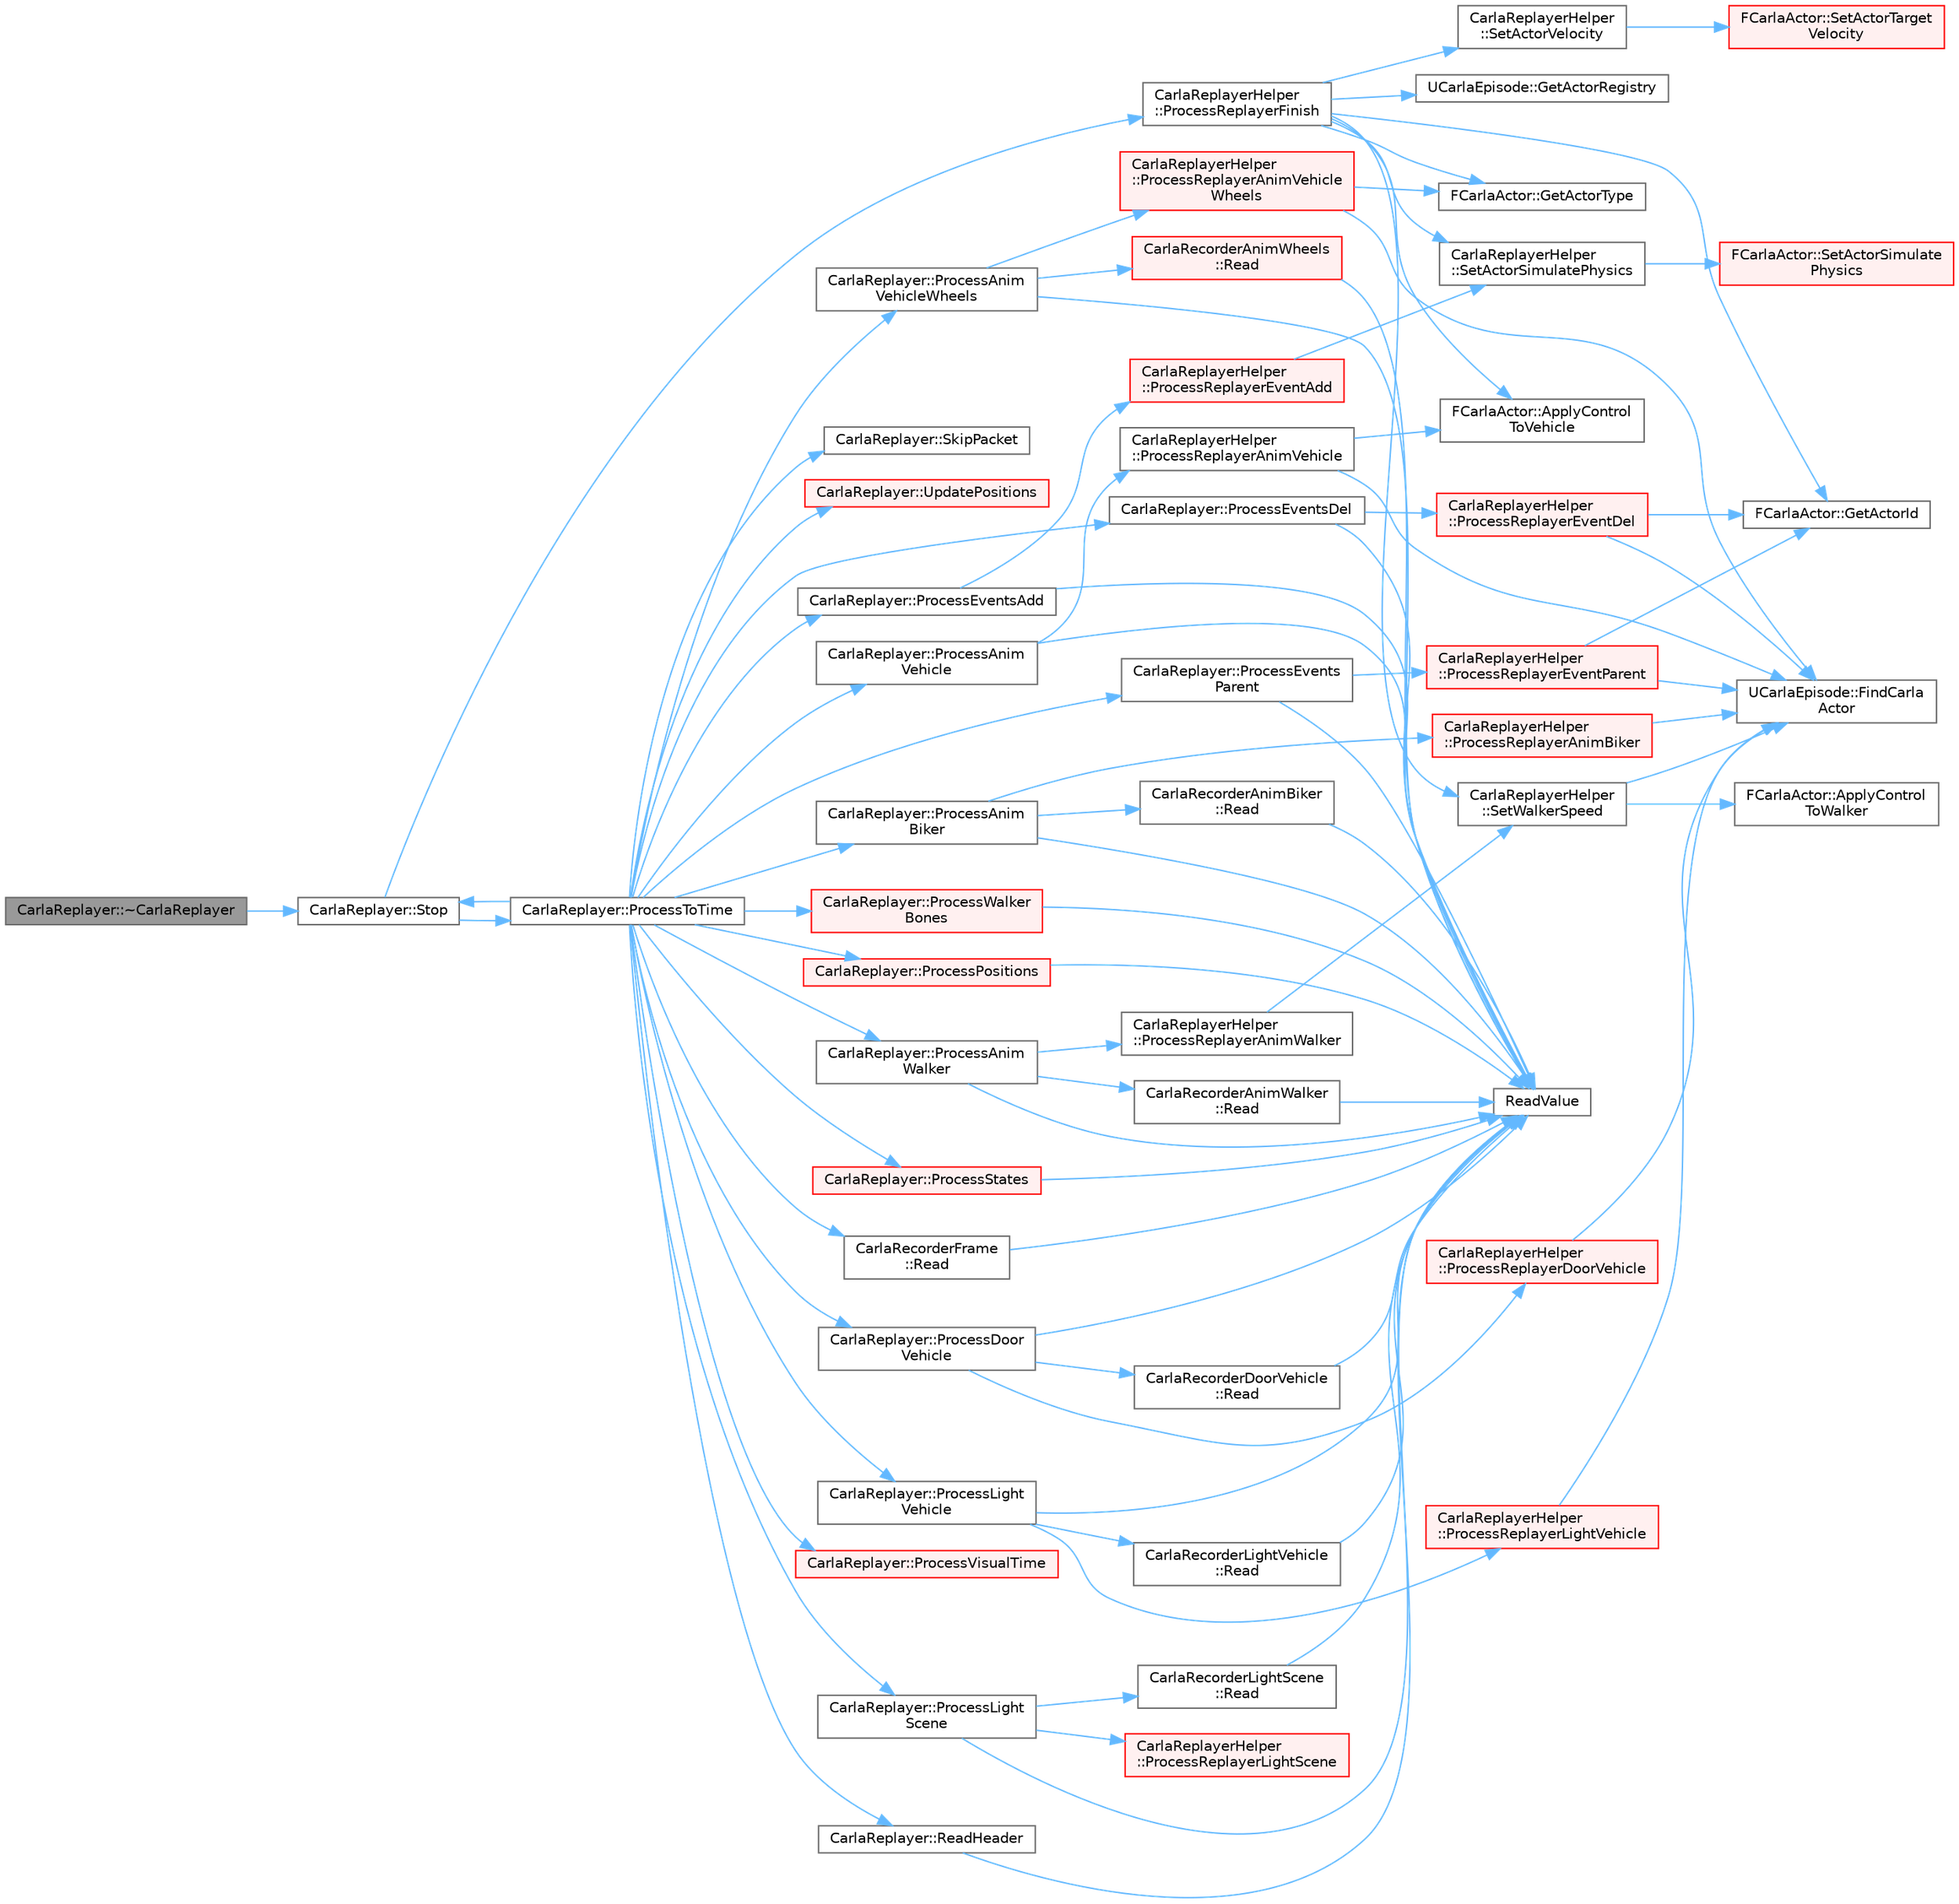 digraph "CarlaReplayer::~CarlaReplayer"
{
 // INTERACTIVE_SVG=YES
 // LATEX_PDF_SIZE
  bgcolor="transparent";
  edge [fontname=Helvetica,fontsize=10,labelfontname=Helvetica,labelfontsize=10];
  node [fontname=Helvetica,fontsize=10,shape=box,height=0.2,width=0.4];
  rankdir="LR";
  Node1 [id="Node000001",label="CarlaReplayer::~CarlaReplayer",height=0.2,width=0.4,color="gray40", fillcolor="grey60", style="filled", fontcolor="black",tooltip=" "];
  Node1 -> Node2 [id="edge1_Node000001_Node000002",color="steelblue1",style="solid",tooltip=" "];
  Node2 [id="Node000002",label="CarlaReplayer::Stop",height=0.2,width=0.4,color="grey40", fillcolor="white", style="filled",URL="$dc/dc6/classCarlaReplayer.html#af627917f2c95135fb11b59af4f65dbf7",tooltip=" "];
  Node2 -> Node3 [id="edge2_Node000002_Node000003",color="steelblue1",style="solid",tooltip=" "];
  Node3 [id="Node000003",label="CarlaReplayerHelper\l::ProcessReplayerFinish",height=0.2,width=0.4,color="grey40", fillcolor="white", style="filled",URL="$d8/d27/classCarlaReplayerHelper.html#a1b52e6048a6474753a849642a55a4a6e",tooltip=" "];
  Node3 -> Node4 [id="edge3_Node000003_Node000004",color="steelblue1",style="solid",tooltip=" "];
  Node4 [id="Node000004",label="FCarlaActor::ApplyControl\lToVehicle",height=0.2,width=0.4,color="grey40", fillcolor="white", style="filled",URL="$dc/dde/classFCarlaActor.html#a512d81b6449c44c14e54848e71b4f053",tooltip=" "];
  Node3 -> Node5 [id="edge4_Node000003_Node000005",color="steelblue1",style="solid",tooltip=" "];
  Node5 [id="Node000005",label="FCarlaActor::GetActorId",height=0.2,width=0.4,color="grey40", fillcolor="white", style="filled",URL="$dc/dde/classFCarlaActor.html#aca3d1a4bfcb5e0ae1974b7206933d665",tooltip=" "];
  Node3 -> Node6 [id="edge5_Node000003_Node000006",color="steelblue1",style="solid",tooltip=" "];
  Node6 [id="Node000006",label="UCarlaEpisode::GetActorRegistry",height=0.2,width=0.4,color="grey40", fillcolor="white", style="filled",URL="$dc/d84/classUCarlaEpisode.html#acd82b87ea8d4e7d815922614e6e245ef",tooltip=" "];
  Node3 -> Node7 [id="edge6_Node000003_Node000007",color="steelblue1",style="solid",tooltip=" "];
  Node7 [id="Node000007",label="FCarlaActor::GetActorType",height=0.2,width=0.4,color="grey40", fillcolor="white", style="filled",URL="$dc/dde/classFCarlaActor.html#a31ab39eb2088af21d9c85c47424f56b4",tooltip=" "];
  Node3 -> Node8 [id="edge7_Node000003_Node000008",color="steelblue1",style="solid",tooltip=" "];
  Node8 [id="Node000008",label="CarlaReplayerHelper\l::SetActorSimulatePhysics",height=0.2,width=0.4,color="grey40", fillcolor="white", style="filled",URL="$d8/d27/classCarlaReplayerHelper.html#a9aedec7fc491597868a5d9f85b5d6499",tooltip=" "];
  Node8 -> Node9 [id="edge8_Node000008_Node000009",color="steelblue1",style="solid",tooltip=" "];
  Node9 [id="Node000009",label="FCarlaActor::SetActorSimulate\lPhysics",height=0.2,width=0.4,color="red", fillcolor="#FFF0F0", style="filled",URL="$dc/dde/classFCarlaActor.html#aee3121441148fc55d32a970630109202",tooltip=" "];
  Node3 -> Node12 [id="edge9_Node000003_Node000012",color="steelblue1",style="solid",tooltip=" "];
  Node12 [id="Node000012",label="CarlaReplayerHelper\l::SetActorVelocity",height=0.2,width=0.4,color="grey40", fillcolor="white", style="filled",URL="$d8/d27/classCarlaReplayerHelper.html#a341618e4d0260925edffba9aee867ca4",tooltip=" "];
  Node12 -> Node13 [id="edge10_Node000012_Node000013",color="steelblue1",style="solid",tooltip=" "];
  Node13 [id="Node000013",label="FCarlaActor::SetActorTarget\lVelocity",height=0.2,width=0.4,color="red", fillcolor="#FFF0F0", style="filled",URL="$dc/dde/classFCarlaActor.html#add124a5aac1423385ea44aa818704bad",tooltip=" "];
  Node3 -> Node14 [id="edge11_Node000003_Node000014",color="steelblue1",style="solid",tooltip=" "];
  Node14 [id="Node000014",label="CarlaReplayerHelper\l::SetWalkerSpeed",height=0.2,width=0.4,color="grey40", fillcolor="white", style="filled",URL="$d8/d27/classCarlaReplayerHelper.html#a040abcb2a2cfb7e2f21cc7dd3d390c08",tooltip=" "];
  Node14 -> Node15 [id="edge12_Node000014_Node000015",color="steelblue1",style="solid",tooltip=" "];
  Node15 [id="Node000015",label="FCarlaActor::ApplyControl\lToWalker",height=0.2,width=0.4,color="grey40", fillcolor="white", style="filled",URL="$dc/dde/classFCarlaActor.html#a8d6000584d33ac4eebfe548375cd3f58",tooltip=" "];
  Node14 -> Node16 [id="edge13_Node000014_Node000016",color="steelblue1",style="solid",tooltip=" "];
  Node16 [id="Node000016",label="UCarlaEpisode::FindCarla\lActor",height=0.2,width=0.4,color="grey40", fillcolor="white", style="filled",URL="$dc/d84/classUCarlaEpisode.html#a4d0c7a09f4d9de8110605e10125a93aa",tooltip="Find a Carla actor by id."];
  Node2 -> Node17 [id="edge14_Node000002_Node000017",color="steelblue1",style="solid",tooltip=" "];
  Node17 [id="Node000017",label="CarlaReplayer::ProcessToTime",height=0.2,width=0.4,color="grey40", fillcolor="white", style="filled",URL="$dc/dc6/classCarlaReplayer.html#ae0a5643d88257bdceb9e12d5c33194cb",tooltip=" "];
  Node17 -> Node18 [id="edge15_Node000017_Node000018",color="steelblue1",style="solid",tooltip=" "];
  Node18 [id="Node000018",label="CarlaReplayer::ProcessAnim\lBiker",height=0.2,width=0.4,color="grey40", fillcolor="white", style="filled",URL="$dc/dc6/classCarlaReplayer.html#ab8f3012d1c7810dedfaaedacd0e1e601",tooltip=" "];
  Node18 -> Node19 [id="edge16_Node000018_Node000019",color="steelblue1",style="solid",tooltip=" "];
  Node19 [id="Node000019",label="CarlaReplayerHelper\l::ProcessReplayerAnimBiker",height=0.2,width=0.4,color="red", fillcolor="#FFF0F0", style="filled",URL="$d8/d27/classCarlaReplayerHelper.html#ad8e81827bbe00c12346a4ab20adf6900",tooltip=" "];
  Node19 -> Node16 [id="edge17_Node000019_Node000016",color="steelblue1",style="solid",tooltip=" "];
  Node18 -> Node22 [id="edge18_Node000018_Node000022",color="steelblue1",style="solid",tooltip=" "];
  Node22 [id="Node000022",label="CarlaRecorderAnimBiker\l::Read",height=0.2,width=0.4,color="grey40", fillcolor="white", style="filled",URL="$db/d9f/structCarlaRecorderAnimBiker.html#a53a0fca1da840cad5c7301943a0fc6b3",tooltip=" "];
  Node22 -> Node23 [id="edge19_Node000022_Node000023",color="steelblue1",style="solid",tooltip=" "];
  Node23 [id="Node000023",label="ReadValue",height=0.2,width=0.4,color="grey40", fillcolor="white", style="filled",URL="$d6/dd1/CarlaRecorderHelpers_8h.html#af7b2a7c287743d6b41ad64e8df3faa5f",tooltip=" "];
  Node18 -> Node23 [id="edge20_Node000018_Node000023",color="steelblue1",style="solid",tooltip=" "];
  Node17 -> Node24 [id="edge21_Node000017_Node000024",color="steelblue1",style="solid",tooltip=" "];
  Node24 [id="Node000024",label="CarlaReplayer::ProcessAnim\lVehicle",height=0.2,width=0.4,color="grey40", fillcolor="white", style="filled",URL="$dc/dc6/classCarlaReplayer.html#a3e7f6d573e365e8286fff2d364508898",tooltip=" "];
  Node24 -> Node25 [id="edge22_Node000024_Node000025",color="steelblue1",style="solid",tooltip=" "];
  Node25 [id="Node000025",label="CarlaReplayerHelper\l::ProcessReplayerAnimVehicle",height=0.2,width=0.4,color="grey40", fillcolor="white", style="filled",URL="$d8/d27/classCarlaReplayerHelper.html#a9ca2608313382327528bcc20642b44e2",tooltip=" "];
  Node25 -> Node4 [id="edge23_Node000025_Node000004",color="steelblue1",style="solid",tooltip=" "];
  Node25 -> Node16 [id="edge24_Node000025_Node000016",color="steelblue1",style="solid",tooltip=" "];
  Node24 -> Node23 [id="edge25_Node000024_Node000023",color="steelblue1",style="solid",tooltip=" "];
  Node17 -> Node26 [id="edge26_Node000017_Node000026",color="steelblue1",style="solid",tooltip=" "];
  Node26 [id="Node000026",label="CarlaReplayer::ProcessAnim\lVehicleWheels",height=0.2,width=0.4,color="grey40", fillcolor="white", style="filled",URL="$dc/dc6/classCarlaReplayer.html#a36173bcde3a636cea162c3570c66b849",tooltip=" "];
  Node26 -> Node27 [id="edge27_Node000026_Node000027",color="steelblue1",style="solid",tooltip=" "];
  Node27 [id="Node000027",label="CarlaReplayerHelper\l::ProcessReplayerAnimVehicle\lWheels",height=0.2,width=0.4,color="red", fillcolor="#FFF0F0", style="filled",URL="$d8/d27/classCarlaReplayerHelper.html#a37a1a54d50ed4cbe1a5490d28f5bf7b7",tooltip=" "];
  Node27 -> Node16 [id="edge28_Node000027_Node000016",color="steelblue1",style="solid",tooltip=" "];
  Node27 -> Node7 [id="edge29_Node000027_Node000007",color="steelblue1",style="solid",tooltip=" "];
  Node26 -> Node28 [id="edge30_Node000026_Node000028",color="steelblue1",style="solid",tooltip=" "];
  Node28 [id="Node000028",label="CarlaRecorderAnimWheels\l::Read",height=0.2,width=0.4,color="red", fillcolor="#FFF0F0", style="filled",URL="$d0/de7/structCarlaRecorderAnimWheels.html#a7793613d2c258bbc41ba55a91224d7ec",tooltip=" "];
  Node28 -> Node23 [id="edge31_Node000028_Node000023",color="steelblue1",style="solid",tooltip=" "];
  Node26 -> Node23 [id="edge32_Node000026_Node000023",color="steelblue1",style="solid",tooltip=" "];
  Node17 -> Node30 [id="edge33_Node000017_Node000030",color="steelblue1",style="solid",tooltip=" "];
  Node30 [id="Node000030",label="CarlaReplayer::ProcessAnim\lWalker",height=0.2,width=0.4,color="grey40", fillcolor="white", style="filled",URL="$dc/dc6/classCarlaReplayer.html#aaea1d59cb968cbf79045a141601195d5",tooltip=" "];
  Node30 -> Node31 [id="edge34_Node000030_Node000031",color="steelblue1",style="solid",tooltip=" "];
  Node31 [id="Node000031",label="CarlaReplayerHelper\l::ProcessReplayerAnimWalker",height=0.2,width=0.4,color="grey40", fillcolor="white", style="filled",URL="$d8/d27/classCarlaReplayerHelper.html#a72d043cce18bb3b17ecbe787b7770b8d",tooltip=" "];
  Node31 -> Node14 [id="edge35_Node000031_Node000014",color="steelblue1",style="solid",tooltip=" "];
  Node30 -> Node32 [id="edge36_Node000030_Node000032",color="steelblue1",style="solid",tooltip=" "];
  Node32 [id="Node000032",label="CarlaRecorderAnimWalker\l::Read",height=0.2,width=0.4,color="grey40", fillcolor="white", style="filled",URL="$dc/dc8/structCarlaRecorderAnimWalker.html#ada7cbd06da99ac72a8c43ee523f74659",tooltip=" "];
  Node32 -> Node23 [id="edge37_Node000032_Node000023",color="steelblue1",style="solid",tooltip=" "];
  Node30 -> Node23 [id="edge38_Node000030_Node000023",color="steelblue1",style="solid",tooltip=" "];
  Node17 -> Node33 [id="edge39_Node000017_Node000033",color="steelblue1",style="solid",tooltip=" "];
  Node33 [id="Node000033",label="CarlaReplayer::ProcessDoor\lVehicle",height=0.2,width=0.4,color="grey40", fillcolor="white", style="filled",URL="$dc/dc6/classCarlaReplayer.html#a071af99588aa50267f1dffb275811397",tooltip=" "];
  Node33 -> Node34 [id="edge40_Node000033_Node000034",color="steelblue1",style="solid",tooltip=" "];
  Node34 [id="Node000034",label="CarlaReplayerHelper\l::ProcessReplayerDoorVehicle",height=0.2,width=0.4,color="red", fillcolor="#FFF0F0", style="filled",URL="$d8/d27/classCarlaReplayerHelper.html#a716a5cb1f1f6b65f5953407da4b9bb1a",tooltip=" "];
  Node34 -> Node16 [id="edge41_Node000034_Node000016",color="steelblue1",style="solid",tooltip=" "];
  Node33 -> Node35 [id="edge42_Node000033_Node000035",color="steelblue1",style="solid",tooltip=" "];
  Node35 [id="Node000035",label="CarlaRecorderDoorVehicle\l::Read",height=0.2,width=0.4,color="grey40", fillcolor="white", style="filled",URL="$dd/d8d/structCarlaRecorderDoorVehicle.html#aa9392010b8d18ea30dbfd97dd6359f64",tooltip=" "];
  Node35 -> Node23 [id="edge43_Node000035_Node000023",color="steelblue1",style="solid",tooltip=" "];
  Node33 -> Node23 [id="edge44_Node000033_Node000023",color="steelblue1",style="solid",tooltip=" "];
  Node17 -> Node36 [id="edge45_Node000017_Node000036",color="steelblue1",style="solid",tooltip=" "];
  Node36 [id="Node000036",label="CarlaReplayer::ProcessEventsAdd",height=0.2,width=0.4,color="grey40", fillcolor="white", style="filled",URL="$dc/dc6/classCarlaReplayer.html#a929a7a4c79086339485caba9f6562c8e",tooltip=" "];
  Node36 -> Node37 [id="edge46_Node000036_Node000037",color="steelblue1",style="solid",tooltip=" "];
  Node37 [id="Node000037",label="CarlaReplayerHelper\l::ProcessReplayerEventAdd",height=0.2,width=0.4,color="red", fillcolor="#FFF0F0", style="filled",URL="$d8/d27/classCarlaReplayerHelper.html#ad2578fb20f971e6e27bd1895d8884e6d",tooltip=" "];
  Node37 -> Node8 [id="edge47_Node000037_Node000008",color="steelblue1",style="solid",tooltip=" "];
  Node36 -> Node23 [id="edge48_Node000036_Node000023",color="steelblue1",style="solid",tooltip=" "];
  Node17 -> Node128 [id="edge49_Node000017_Node000128",color="steelblue1",style="solid",tooltip=" "];
  Node128 [id="Node000128",label="CarlaReplayer::ProcessEventsDel",height=0.2,width=0.4,color="grey40", fillcolor="white", style="filled",URL="$dc/dc6/classCarlaReplayer.html#a0281a0aff5b8977886de1709482309f9",tooltip=" "];
  Node128 -> Node129 [id="edge50_Node000128_Node000129",color="steelblue1",style="solid",tooltip=" "];
  Node129 [id="Node000129",label="CarlaReplayerHelper\l::ProcessReplayerEventDel",height=0.2,width=0.4,color="red", fillcolor="#FFF0F0", style="filled",URL="$d8/d27/classCarlaReplayerHelper.html#abcc9194d40ec6cbbc3224f704d3c57d0",tooltip=" "];
  Node129 -> Node16 [id="edge51_Node000129_Node000016",color="steelblue1",style="solid",tooltip=" "];
  Node129 -> Node5 [id="edge52_Node000129_Node000005",color="steelblue1",style="solid",tooltip=" "];
  Node128 -> Node23 [id="edge53_Node000128_Node000023",color="steelblue1",style="solid",tooltip=" "];
  Node17 -> Node131 [id="edge54_Node000017_Node000131",color="steelblue1",style="solid",tooltip=" "];
  Node131 [id="Node000131",label="CarlaReplayer::ProcessEvents\lParent",height=0.2,width=0.4,color="grey40", fillcolor="white", style="filled",URL="$dc/dc6/classCarlaReplayer.html#a5ed2b19174f18dd9bcd55c289f106719",tooltip=" "];
  Node131 -> Node132 [id="edge55_Node000131_Node000132",color="steelblue1",style="solid",tooltip=" "];
  Node132 [id="Node000132",label="CarlaReplayerHelper\l::ProcessReplayerEventParent",height=0.2,width=0.4,color="red", fillcolor="#FFF0F0", style="filled",URL="$d8/d27/classCarlaReplayerHelper.html#a900d23c789ab8d07489d1d817fa5edab",tooltip=" "];
  Node132 -> Node16 [id="edge56_Node000132_Node000016",color="steelblue1",style="solid",tooltip=" "];
  Node132 -> Node5 [id="edge57_Node000132_Node000005",color="steelblue1",style="solid",tooltip=" "];
  Node131 -> Node23 [id="edge58_Node000131_Node000023",color="steelblue1",style="solid",tooltip=" "];
  Node17 -> Node141 [id="edge59_Node000017_Node000141",color="steelblue1",style="solid",tooltip=" "];
  Node141 [id="Node000141",label="CarlaReplayer::ProcessLight\lScene",height=0.2,width=0.4,color="grey40", fillcolor="white", style="filled",URL="$dc/dc6/classCarlaReplayer.html#ac49243de822059c6b5560d438882a171",tooltip=" "];
  Node141 -> Node142 [id="edge60_Node000141_Node000142",color="steelblue1",style="solid",tooltip=" "];
  Node142 [id="Node000142",label="CarlaReplayerHelper\l::ProcessReplayerLightScene",height=0.2,width=0.4,color="red", fillcolor="#FFF0F0", style="filled",URL="$d8/d27/classCarlaReplayerHelper.html#a65d184d97fb0c630fc8b225606d680b3",tooltip=" "];
  Node141 -> Node144 [id="edge61_Node000141_Node000144",color="steelblue1",style="solid",tooltip=" "];
  Node144 [id="Node000144",label="CarlaRecorderLightScene\l::Read",height=0.2,width=0.4,color="grey40", fillcolor="white", style="filled",URL="$d0/db0/structCarlaRecorderLightScene.html#a72374de78e6f5eb1ad6046fdd036fbbb",tooltip=" "];
  Node144 -> Node23 [id="edge62_Node000144_Node000023",color="steelblue1",style="solid",tooltip=" "];
  Node141 -> Node23 [id="edge63_Node000141_Node000023",color="steelblue1",style="solid",tooltip=" "];
  Node17 -> Node145 [id="edge64_Node000017_Node000145",color="steelblue1",style="solid",tooltip=" "];
  Node145 [id="Node000145",label="CarlaReplayer::ProcessLight\lVehicle",height=0.2,width=0.4,color="grey40", fillcolor="white", style="filled",URL="$dc/dc6/classCarlaReplayer.html#a2c4b8d27ebb7bbb0b5e9582182868f71",tooltip=" "];
  Node145 -> Node146 [id="edge65_Node000145_Node000146",color="steelblue1",style="solid",tooltip=" "];
  Node146 [id="Node000146",label="CarlaReplayerHelper\l::ProcessReplayerLightVehicle",height=0.2,width=0.4,color="red", fillcolor="#FFF0F0", style="filled",URL="$d8/d27/classCarlaReplayerHelper.html#ac4f148a536aeeee779806e1a55882d9b",tooltip=" "];
  Node146 -> Node16 [id="edge66_Node000146_Node000016",color="steelblue1",style="solid",tooltip=" "];
  Node145 -> Node148 [id="edge67_Node000145_Node000148",color="steelblue1",style="solid",tooltip=" "];
  Node148 [id="Node000148",label="CarlaRecorderLightVehicle\l::Read",height=0.2,width=0.4,color="grey40", fillcolor="white", style="filled",URL="$d8/d3b/structCarlaRecorderLightVehicle.html#a996c803972043adbac25d4a54b2de1c6",tooltip=" "];
  Node148 -> Node23 [id="edge68_Node000148_Node000023",color="steelblue1",style="solid",tooltip=" "];
  Node145 -> Node23 [id="edge69_Node000145_Node000023",color="steelblue1",style="solid",tooltip=" "];
  Node17 -> Node149 [id="edge70_Node000017_Node000149",color="steelblue1",style="solid",tooltip=" "];
  Node149 [id="Node000149",label="CarlaReplayer::ProcessPositions",height=0.2,width=0.4,color="red", fillcolor="#FFF0F0", style="filled",URL="$dc/dc6/classCarlaReplayer.html#a5541e07e46c1aa34571834f7bcceb243",tooltip=" "];
  Node149 -> Node23 [id="edge71_Node000149_Node000023",color="steelblue1",style="solid",tooltip=" "];
  Node17 -> Node152 [id="edge72_Node000017_Node000152",color="steelblue1",style="solid",tooltip=" "];
  Node152 [id="Node000152",label="CarlaReplayer::ProcessStates",height=0.2,width=0.4,color="red", fillcolor="#FFF0F0", style="filled",URL="$dc/dc6/classCarlaReplayer.html#ab08c55b108e85bf05346d2154bc0d0f2",tooltip=" "];
  Node152 -> Node23 [id="edge73_Node000152_Node000023",color="steelblue1",style="solid",tooltip=" "];
  Node17 -> Node160 [id="edge74_Node000017_Node000160",color="steelblue1",style="solid",tooltip=" "];
  Node160 [id="Node000160",label="CarlaReplayer::ProcessVisualTime",height=0.2,width=0.4,color="red", fillcolor="#FFF0F0", style="filled",URL="$dc/dc6/classCarlaReplayer.html#a1fb8c12c1bfb107498e893b9ed61de29",tooltip=" "];
  Node17 -> Node163 [id="edge75_Node000017_Node000163",color="steelblue1",style="solid",tooltip=" "];
  Node163 [id="Node000163",label="CarlaReplayer::ProcessWalker\lBones",height=0.2,width=0.4,color="red", fillcolor="#FFF0F0", style="filled",URL="$dc/dc6/classCarlaReplayer.html#a48bd30916caba300077a56841523ac9c",tooltip=" "];
  Node163 -> Node23 [id="edge76_Node000163_Node000023",color="steelblue1",style="solid",tooltip=" "];
  Node17 -> Node169 [id="edge77_Node000017_Node000169",color="steelblue1",style="solid",tooltip=" "];
  Node169 [id="Node000169",label="CarlaRecorderFrame\l::Read",height=0.2,width=0.4,color="grey40", fillcolor="white", style="filled",URL="$d9/df8/structCarlaRecorderFrame.html#afd74875fdf10b396fc36c56ae1f89f0d",tooltip=" "];
  Node169 -> Node23 [id="edge78_Node000169_Node000023",color="steelblue1",style="solid",tooltip=" "];
  Node17 -> Node170 [id="edge79_Node000017_Node000170",color="steelblue1",style="solid",tooltip=" "];
  Node170 [id="Node000170",label="CarlaReplayer::ReadHeader",height=0.2,width=0.4,color="grey40", fillcolor="white", style="filled",URL="$dc/dc6/classCarlaReplayer.html#a6aff6b42446e61dd5ea2efcd7fa93fb1",tooltip=" "];
  Node170 -> Node23 [id="edge80_Node000170_Node000023",color="steelblue1",style="solid",tooltip=" "];
  Node17 -> Node171 [id="edge81_Node000017_Node000171",color="steelblue1",style="solid",tooltip=" "];
  Node171 [id="Node000171",label="CarlaReplayer::SkipPacket",height=0.2,width=0.4,color="grey40", fillcolor="white", style="filled",URL="$dc/dc6/classCarlaReplayer.html#a02e158d388f249b418bf4935bfd831b4",tooltip=" "];
  Node17 -> Node2 [id="edge82_Node000017_Node000002",color="steelblue1",style="solid",tooltip=" "];
  Node17 -> Node172 [id="edge83_Node000017_Node000172",color="steelblue1",style="solid",tooltip=" "];
  Node172 [id="Node000172",label="CarlaReplayer::UpdatePositions",height=0.2,width=0.4,color="red", fillcolor="#FFF0F0", style="filled",URL="$dc/dc6/classCarlaReplayer.html#a90bb49a890e2a2cd8b85152f17ca8fed",tooltip=" "];
}
